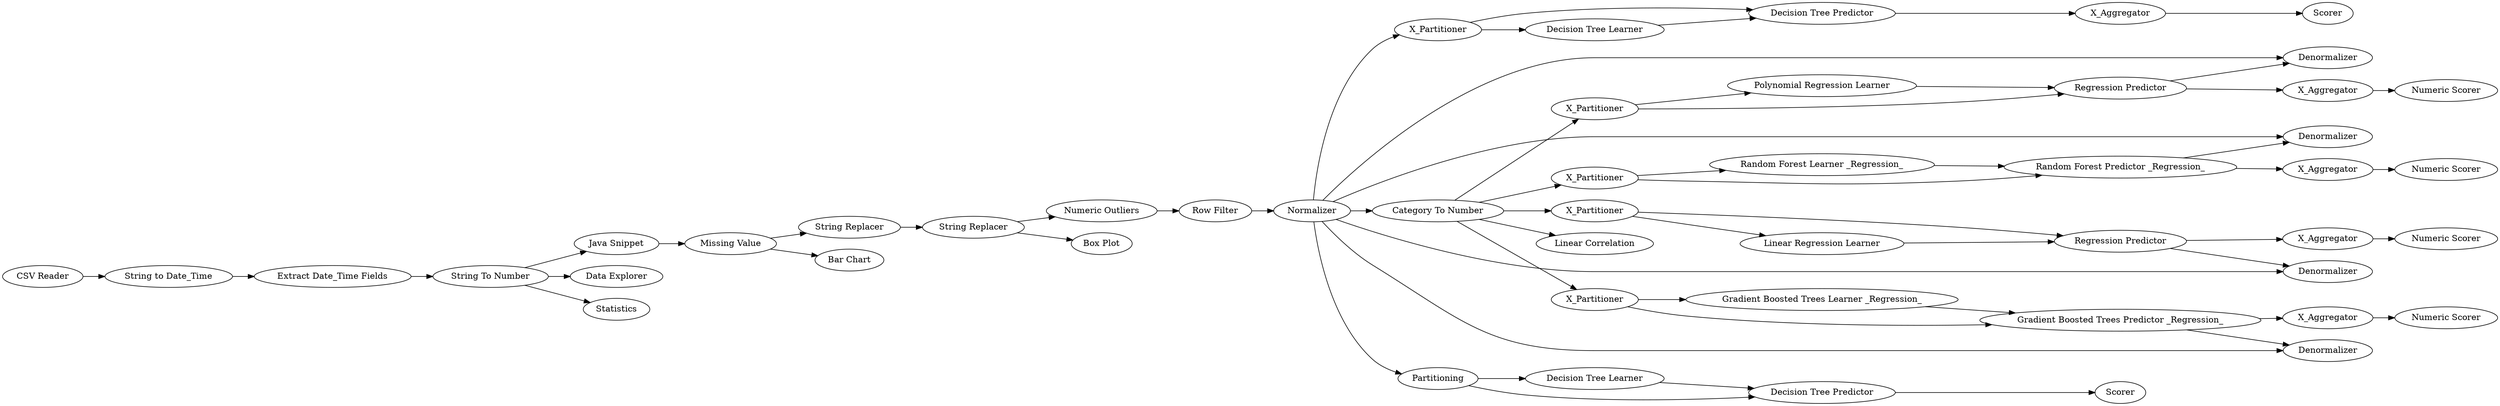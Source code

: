 digraph {
	9 -> 15
	53 -> 54
	63 -> 60
	8 -> 9
	23 -> 24
	78 -> 79
	60 -> 67
	59 -> 60
	1 -> 6
	83 -> 84
	34 -> 44
	40 -> 41
	30 -> 32
	41 -> 70
	6 -> 8
	22 -> 23
	87 -> 84
	18 -> 19
	34 -> 43
	24 -> 70
	24 -> 30
	30 -> 31
	48 -> 72
	32 -> 48
	60 -> 69
	37 -> 42
	16 -> 18
	87 -> 83
	44 -> 71
	32 -> 47
	78 -> 80
	24 -> 69
	15 -> 16
	19 -> 22
	63 -> 59
	9 -> 12
	24 -> 71
	24 -> 87
	30 -> 63
	47 -> 48
	79 -> 80
	24 -> 72
	84 -> 85
	44 -> 49
	49 -> 50
	31 -> 40
	43 -> 44
	30 -> 34
	19 -> 20
	24 -> 78
	30 -> 26
	80 -> 73
	48 -> 53
	67 -> 68
	31 -> 41
	9 -> 10
	41 -> 37
	73 -> 81
	16 -> 17
	79 [label="Decision Tree Learner"]
	9 [label="String To Number"]
	18 [label="String Replacer"]
	26 [label="Linear Correlation"]
	8 [label="Extract Date_Time Fields"]
	32 [label=X_Partitioner]
	17 [label="Bar Chart"]
	19 [label="String Replacer"]
	78 [label=X_Partitioner]
	24 [label=Normalizer]
	49 [label=X_Aggregator]
	84 [label="Decision Tree Predictor"]
	41 [label="Regression Predictor"]
	31 [label=X_Partitioner]
	6 [label="String to Date_Time"]
	15 [label="Java Snippet"]
	54 [label="Numeric Scorer"]
	12 [label="Data Explorer"]
	10 [label=Statistics]
	59 [label="Polynomial Regression Learner"]
	16 [label="Missing Value"]
	48 [label="Gradient Boosted Trees Predictor _Regression_"]
	85 [label=Scorer]
	50 [label="Numeric Scorer"]
	1 [label="CSV Reader"]
	42 [label="Numeric Scorer"]
	22 [label="Numeric Outliers"]
	87 [label=Partitioning]
	53 [label=X_Aggregator]
	67 [label=X_Aggregator]
	68 [label="Numeric Scorer"]
	23 [label="Row Filter"]
	72 [label=Denormalizer]
	47 [label="Gradient Boosted Trees Learner _Regression_"]
	63 [label=X_Partitioner]
	83 [label="Decision Tree Learner"]
	60 [label="Regression Predictor"]
	81 [label=Scorer]
	20 [label="Box Plot"]
	43 [label="Random Forest Learner _Regression_"]
	44 [label="Random Forest Predictor _Regression_"]
	34 [label=X_Partitioner]
	70 [label=Denormalizer]
	69 [label=Denormalizer]
	71 [label=Denormalizer]
	40 [label="Linear Regression Learner"]
	80 [label="Decision Tree Predictor"]
	73 [label=X_Aggregator]
	30 [label="Category To Number"]
	37 [label=X_Aggregator]
	rankdir=LR
}
